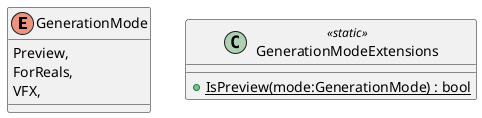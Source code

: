@startuml
enum GenerationMode {
    Preview,
    ForReals,
    VFX,
}
class GenerationModeExtensions <<static>> {
    + {static} IsPreview(mode:GenerationMode) : bool
}
@enduml
